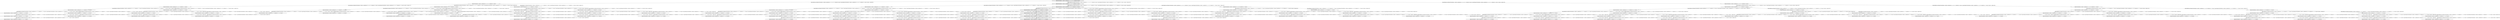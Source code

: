 strict digraph G {
  1 [ style="solid" label="RepartoVertex[index=6, cliente=7, pendientes=[4, 6], visitados=[0, 1, 2, 5, 3, 7], kms=6]" ];
  2 [ style="solid" label="RepartoVertex[index=7, cliente=4, pendientes=[6], visitados=[0, 1, 2, 5, 3, 7, 4], kms=7]" ];
  3 [ style="solid" label="RepartoVertex[index=5, cliente=3, pendientes=[4, 6, 7], visitados=[0, 1, 2, 5, 3], kms=5]" ];
  4 [ style="solid" label="RepartoVertex[index=4, cliente=5, pendientes=[3, 4, 6, 7], visitados=[0, 1, 2, 5], kms=4]" ];
  5 [ style="solid" label="RepartoVertex[index=5, cliente=6, pendientes=[3, 4, 7], visitados=[0, 1, 2, 5, 6], kms=7]" ];
  6 [ style="solid" label="RepartoVertex[index=6, cliente=4, pendientes=[3, 7], visitados=[0, 1, 2, 5, 6, 4], kms=8]" ];
  7 [ style="solid" label="RepartoVertex[index=3, cliente=2, pendientes=[3, 4, 5, 6, 7], visitados=[0, 1, 2], kms=3]" ];
  8 [ style="solid" label="RepartoVertex[index=5, cliente=3, pendientes=[4, 5, 6], visitados=[0, 1, 2, 7, 3], kms=7]" ];
  9 [ style="solid" label="RepartoVertex[index=6, cliente=5, pendientes=[4, 6], visitados=[0, 1, 2, 7, 3, 5], kms=8]" ];
  10 [ style="solid" label="RepartoVertex[index=4, cliente=7, pendientes=[3, 4, 5, 6], visitados=[0, 1, 2, 7], kms=6]" ];
  11 [ style="solid" label="RepartoVertex[index=5, cliente=4, pendientes=[3, 5, 6], visitados=[0, 1, 2, 7, 4], kms=7]" ];
  12 [ style="solid" label="RepartoVertex[index=6, cliente=6, pendientes=[3, 5], visitados=[0, 1, 2, 7, 4, 6], kms=8]" ];
  13 [ style="solid" label="RepartoVertex[index=2, cliente=1, pendientes=[2, 3, 4, 5, 6, 7], visitados=[0, 1], kms=2]" ];
  14 [ style="solid" label="RepartoVertex[index=4, cliente=5, pendientes=[2, 4, 6, 7], visitados=[0, 1, 3, 5], kms=6]" ];
  15 [ style="solid" label="RepartoVertex[index=5, cliente=2, pendientes=[4, 6, 7], visitados=[0, 1, 3, 5, 2], kms=7]" ];
  16 [ style="solid" label="RepartoVertex[index=5, cliente=6, pendientes=[2, 4, 7], visitados=[0, 1, 3, 5, 6], kms=9]" ];
  17 [ style="solid" label="RepartoVertex[index=3, cliente=3, pendientes=[2, 4, 5, 6, 7], visitados=[0, 1, 3], kms=5]" ];
  18 [ style="solid" label="RepartoVertex[index=4, cliente=7, pendientes=[2, 4, 5, 6], visitados=[0, 1, 3, 7], kms=6]" ];
  19 [ style="solid" label="RepartoVertex[index=5, cliente=2, pendientes=[4, 5, 6], visitados=[0, 1, 3, 7, 2], kms=9]" ];
  20 [ style="solid" label="RepartoVertex[index=5, cliente=4, pendientes=[2, 5, 6], visitados=[0, 1, 3, 7, 4], kms=7]" ];
  21 [ style="solid" label="RepartoVertex[index=6, cliente=6, pendientes=[2, 5], visitados=[0, 1, 3, 7, 4, 6], kms=8]" ];
  22 [ style="solid" label="RepartoVertex[index=5, cliente=7, pendientes=[2, 3, 5], visitados=[0, 1, 6, 4, 7], kms=5]" ];
  23 [ style="solid" label="RepartoVertex[index=6, cliente=2, pendientes=[3, 5], visitados=[0, 1, 6, 4, 7, 2], kms=8]" ];
  24 [ style="solid" label="RepartoVertex[index=6, cliente=3, pendientes=[2, 5], visitados=[0, 1, 6, 4, 7, 3], kms=6]" ];
  25 [ style="solid" label="RepartoVertex[index=7, cliente=5, pendientes=[2], visitados=[0, 1, 6, 4, 7, 3, 5], kms=7]" ];
  26 [ style="solid" label="RepartoVertex[index=4, cliente=4, pendientes=[2, 3, 5, 7], visitados=[0, 1, 6, 4], kms=4]" ];
  27 [ style="solid" label="RepartoVertex[index=3, cliente=6, pendientes=[2, 3, 4, 5, 7], visitados=[0, 1, 6], kms=3]" ];
  28 [ style="solid" label="RepartoVertex[index=5, cliente=2, pendientes=[3, 4, 7], visitados=[0, 1, 6, 5, 2], kms=7]" ];
  29 [ style="solid" label="RepartoVertex[index=6, cliente=7, pendientes=[3, 4], visitados=[0, 1, 6, 5, 2, 7], kms=10]" ];
  30 [ style="solid" label="RepartoVertex[index=4, cliente=5, pendientes=[2, 3, 4, 7], visitados=[0, 1, 6, 5], kms=6]" ];
  31 [ style="solid" label="RepartoVertex[index=5, cliente=3, pendientes=[2, 4, 7], visitados=[0, 1, 6, 5, 3], kms=7]" ];
  32 [ style="solid" label="RepartoVertex[index=6, cliente=7, pendientes=[2, 4], visitados=[0, 1, 6, 5, 3, 7], kms=8]" ];
  33 [ style="bold" label="RepartoVertex[index=1, cliente=0, pendientes=[1, 2, 3, 4, 5, 6, 7], visitados=[0], kms=0]" ];
  34 [ style="solid" label="RepartoVertex[index=5, cliente=5, pendientes=[4, 6, 7], visitados=[0, 2, 1, 3, 5], kms=6]" ];
  35 [ style="solid" label="RepartoVertex[index=6, cliente=6, pendientes=[4, 7], visitados=[0, 2, 1, 3, 5, 6], kms=9]" ];
  36 [ style="solid" label="RepartoVertex[index=4, cliente=3, pendientes=[4, 5, 6, 7], visitados=[0, 2, 1, 3], kms=5]" ];
  37 [ style="solid" label="RepartoVertex[index=6, cliente=4, pendientes=[5, 6], visitados=[0, 2, 1, 3, 7, 4], kms=7]" ];
  38 [ style="solid" label="RepartoVertex[index=7, cliente=6, pendientes=[5], visitados=[0, 2, 1, 3, 7, 4, 6], kms=8]" ];
  39 [ style="solid" label="RepartoVertex[index=5, cliente=7, pendientes=[4, 5, 6], visitados=[0, 2, 1, 3, 7], kms=6]" ];
  40 [ style="solid" label="RepartoVertex[index=3, cliente=1, pendientes=[3, 4, 5, 6, 7], visitados=[0, 2, 1], kms=2]" ];
  41 [ style="solid" label="RepartoVertex[index=6, cliente=7, pendientes=[3, 5], visitados=[0, 2, 1, 6, 4, 7], kms=5]" ];
  42 [ style="solid" label="RepartoVertex[index=7, cliente=3, pendientes=[5], visitados=[0, 2, 1, 6, 4, 7, 3], kms=6]" ];
  43 [ style="solid" label="RepartoVertex[index=5, cliente=4, pendientes=[3, 5, 7], visitados=[0, 2, 1, 6, 4], kms=4]" ];
  44 [ style="solid" label="RepartoVertex[index=4, cliente=6, pendientes=[3, 4, 5, 7], visitados=[0, 2, 1, 6], kms=3]" ];
  45 [ style="solid" label="RepartoVertex[index=6, cliente=3, pendientes=[4, 7], visitados=[0, 2, 1, 6, 5, 3], kms=7]" ];
  46 [ style="solid" label="RepartoVertex[index=7, cliente=7, pendientes=[4], visitados=[0, 2, 1, 6, 5, 3, 7], kms=8]" ];
  47 [ style="solid" label="RepartoVertex[index=5, cliente=5, pendientes=[3, 4, 7], visitados=[0, 2, 1, 6, 5], kms=6]" ];
  48 [ style="bold" label="RepartoVertex[index=2, cliente=2, pendientes=[1, 3, 4, 5, 6, 7], visitados=[0, 2], kms=1]" ];
  49 [ style="solid" label="RepartoVertex[index=6, cliente=6, pendientes=[4, 7], visitados=[0, 2, 5, 3, 1, 6], kms=7]" ];
  50 [ style="solid" label="RepartoVertex[index=7, cliente=4, pendientes=[7], visitados=[0, 2, 5, 3, 1, 6, 4], kms=8]" ];
  51 [ style="solid" label="RepartoVertex[index=5, cliente=1, pendientes=[4, 6, 7], visitados=[0, 2, 5, 3, 1], kms=6]" ];
  52 [ style="bold" label="RepartoVertex[index=4, cliente=3, pendientes=[1, 4, 6, 7], visitados=[0, 2, 5, 3], kms=3]" ];
  53 [ style="bold" label="RepartoVertex[index=6, cliente=4, pendientes=[1, 6], visitados=[0, 2, 5, 3, 7, 4], kms=5]" ];
  54 [ style="bold" label="RepartoVertex[index=7, cliente=6, pendientes=[1], visitados=[0, 2, 5, 3, 7, 4, 6], kms=6]" ];
  55 [ style="bold" label="RepartoVertex[index=5, cliente=7, pendientes=[1, 4, 6], visitados=[0, 2, 5, 3, 7], kms=4]" ];
  56 [ style="bold" label="RepartoVertex[index=3, cliente=5, pendientes=[1, 3, 4, 6, 7], visitados=[0, 2, 5], kms=2]" ];
  57 [ style="solid" label="RepartoVertex[index=5, cliente=1, pendientes=[3, 4, 7], visitados=[0, 2, 5, 6, 1], kms=6]" ];
  58 [ style="solid" label="RepartoVertex[index=6, cliente=3, pendientes=[4, 7], visitados=[0, 2, 5, 6, 1, 3], kms=9]" ];
  59 [ style="solid" label="RepartoVertex[index=4, cliente=6, pendientes=[1, 3, 4, 7], visitados=[0, 2, 5, 6], kms=5]" ];
  60 [ style="solid" label="RepartoVertex[index=6, cliente=7, pendientes=[1, 3], visitados=[0, 2, 5, 6, 4, 7], kms=7]" ];
  61 [ style="solid" label="RepartoVertex[index=7, cliente=3, pendientes=[1], visitados=[0, 2, 5, 6, 4, 7, 3], kms=8]" ];
  62 [ style="solid" label="RepartoVertex[index=5, cliente=4, pendientes=[1, 3, 7], visitados=[0, 2, 5, 6, 4], kms=6]" ];
  63 [ style="solid" label="RepartoVertex[index=5, cliente=1, pendientes=[4, 5, 6], visitados=[0, 2, 7, 3, 1], kms=8]" ];
  64 [ style="solid" label="RepartoVertex[index=6, cliente=6, pendientes=[4, 5], visitados=[0, 2, 7, 3, 1, 6], kms=9]" ];
  65 [ style="solid" label="RepartoVertex[index=4, cliente=3, pendientes=[1, 4, 5, 6], visitados=[0, 2, 7, 3], kms=5]" ];
  66 [ style="solid" label="RepartoVertex[index=5, cliente=5, pendientes=[1, 4, 6], visitados=[0, 2, 7, 3, 5], kms=6]" ];
  67 [ style="solid" label="RepartoVertex[index=6, cliente=6, pendientes=[1, 4], visitados=[0, 2, 7, 3, 5, 6], kms=9]" ];
  68 [ style="solid" label="RepartoVertex[index=3, cliente=7, pendientes=[1, 3, 4, 5, 6], visitados=[0, 2, 7], kms=4]" ];
  69 [ style="solid" label="RepartoVertex[index=5, cliente=6, pendientes=[1, 3, 5], visitados=[0, 2, 7, 4, 6], kms=6]" ];
  70 [ style="solid" label="RepartoVertex[index=6, cliente=1, pendientes=[3, 5], visitados=[0, 2, 7, 4, 6, 1], kms=7]" ];
  71 [ style="solid" label="RepartoVertex[index=6, cliente=5, pendientes=[1, 3], visitados=[0, 2, 7, 4, 6, 5], kms=9]" ];
  72 [ style="solid" label="RepartoVertex[index=4, cliente=4, pendientes=[1, 3, 5, 6], visitados=[0, 2, 7, 4], kms=5]" ];
  73 [ style="solid" label="RepartoVertex[index=6, cliente=5, pendientes=[3, 7], visitados=[0, 4, 6, 1, 2, 5], kms=5]" ];
  74 [ style="solid" label="RepartoVertex[index=7, cliente=3, pendientes=[7], visitados=[0, 4, 6, 1, 2, 5, 3], kms=6]" ];
  75 [ style="solid" label="RepartoVertex[index=5, cliente=2, pendientes=[3, 5, 7], visitados=[0, 4, 6, 1, 2], kms=4]" ];
  76 [ style="solid" label="RepartoVertex[index=6, cliente=7, pendientes=[3, 5], visitados=[0, 4, 6, 1, 2, 7], kms=7]" ];
  77 [ style="solid" label="RepartoVertex[index=7, cliente=3, pendientes=[5], visitados=[0, 4, 6, 1, 2, 7, 3], kms=8]" ];
  78 [ style="solid" label="RepartoVertex[index=4, cliente=1, pendientes=[2, 3, 5, 7], visitados=[0, 4, 6, 1], kms=3]" ];
  79 [ style="solid" label="RepartoVertex[index=6, cliente=5, pendientes=[2, 7], visitados=[0, 4, 6, 1, 3, 5], kms=7]" ];
  80 [ style="solid" label="RepartoVertex[index=7, cliente=2, pendientes=[7], visitados=[0, 4, 6, 1, 3, 5, 2], kms=8]" ];
  81 [ style="solid" label="RepartoVertex[index=5, cliente=3, pendientes=[2, 5, 7], visitados=[0, 4, 6, 1, 3], kms=6]" ];
  82 [ style="solid" label="RepartoVertex[index=6, cliente=7, pendientes=[2, 5], visitados=[0, 4, 6, 1, 3, 7], kms=7]" ];
  83 [ style="solid" label="RepartoVertex[index=7, cliente=2, pendientes=[5], visitados=[0, 4, 6, 1, 3, 7, 2], kms=10]" ];
  84 [ style="solid" label="RepartoVertex[index=3, cliente=6, pendientes=[1, 2, 3, 5, 7], visitados=[0, 4, 6], kms=2]" ];
  85 [ style="solid" label="RepartoVertex[index=5, cliente=2, pendientes=[1, 3, 7], visitados=[0, 4, 6, 5, 2], kms=6]" ];
  86 [ style="solid" label="RepartoVertex[index=6, cliente=1, pendientes=[3, 7], visitados=[0, 4, 6, 5, 2, 1], kms=7]" ];
  87 [ style="solid" label="RepartoVertex[index=6, cliente=7, pendientes=[1, 3], visitados=[0, 4, 6, 5, 2, 7], kms=9]" ];
  88 [ style="solid" label="RepartoVertex[index=4, cliente=5, pendientes=[1, 2, 3, 7], visitados=[0, 4, 6, 5], kms=5]" ];
  89 [ style="solid" label="RepartoVertex[index=5, cliente=3, pendientes=[1, 2, 7], visitados=[0, 4, 6, 5, 3], kms=6]" ];
  90 [ style="solid" label="RepartoVertex[index=6, cliente=1, pendientes=[2, 7], visitados=[0, 4, 6, 5, 3, 1], kms=9]" ];
  91 [ style="solid" label="RepartoVertex[index=6, cliente=7, pendientes=[1, 2], visitados=[0, 4, 6, 5, 3, 7], kms=7]" ];
  92 [ style="solid" label="RepartoVertex[index=2, cliente=4, pendientes=[1, 2, 3, 5, 6, 7], visitados=[0, 4], kms=1]" ];
  93 [ style="solid" label="RepartoVertex[index=5, cliente=1, pendientes=[3, 5, 6], visitados=[0, 4, 7, 2, 1], kms=6]" ];
  94 [ style="solid" label="RepartoVertex[index=6, cliente=3, pendientes=[5, 6], visitados=[0, 4, 7, 2, 1, 3], kms=9]" ];
  95 [ style="solid" label="RepartoVertex[index=6, cliente=6, pendientes=[3, 5], visitados=[0, 4, 7, 2, 1, 6], kms=7]" ];
  96 [ style="solid" label="RepartoVertex[index=4, cliente=2, pendientes=[1, 3, 5, 6], visitados=[0, 4, 7, 2], kms=5]" ];
  97 [ style="solid" label="RepartoVertex[index=5, cliente=5, pendientes=[1, 3, 6], visitados=[0, 4, 7, 2, 5], kms=6]" ];
  98 [ style="solid" label="RepartoVertex[index=6, cliente=3, pendientes=[1, 6], visitados=[0, 4, 7, 2, 5, 3], kms=7]" ];
  99 [ style="solid" label="RepartoVertex[index=6, cliente=6, pendientes=[1, 3], visitados=[0, 4, 7, 2, 5, 6], kms=9]" ];
  100 [ style="solid" label="RepartoVertex[index=3, cliente=7, pendientes=[1, 2, 3, 5, 6], visitados=[0, 4, 7], kms=2]" ];
  101 [ style="solid" label="RepartoVertex[index=6, cliente=2, pendientes=[5, 6], visitados=[0, 4, 7, 3, 1, 2], kms=7]" ];
  102 [ style="solid" label="RepartoVertex[index=7, cliente=5, pendientes=[6], visitados=[0, 4, 7, 3, 1, 2, 5], kms=8]" ];
  103 [ style="solid" label="RepartoVertex[index=5, cliente=1, pendientes=[2, 5, 6], visitados=[0, 4, 7, 3, 1], kms=6]" ];
  104 [ style="solid" label="RepartoVertex[index=6, cliente=6, pendientes=[2, 5], visitados=[0, 4, 7, 3, 1, 6], kms=7]" ];
  105 [ style="solid" label="RepartoVertex[index=7, cliente=5, pendientes=[2], visitados=[0, 4, 7, 3, 1, 6, 5], kms=10]" ];
  106 [ style="solid" label="RepartoVertex[index=4, cliente=3, pendientes=[1, 2, 5, 6], visitados=[0, 4, 7, 3], kms=3]" ];
  107 [ style="solid" label="RepartoVertex[index=6, cliente=2, pendientes=[1, 6], visitados=[0, 4, 7, 3, 5, 2], kms=5]" ];
  108 [ style="solid" label="RepartoVertex[index=7, cliente=1, pendientes=[6], visitados=[0, 4, 7, 3, 5, 2, 1], kms=6]" ];
  109 [ style="solid" label="RepartoVertex[index=5, cliente=5, pendientes=[1, 2, 6], visitados=[0, 4, 7, 3, 5], kms=4]" ];
  110 [ style="solid" label="RepartoVertex[index=6, cliente=6, pendientes=[1, 2], visitados=[0, 4, 7, 3, 5, 6], kms=7]" ];
  111 [ style="solid" label="RepartoVertex[index=7, cliente=1, pendientes=[2], visitados=[0, 4, 7, 3, 5, 6, 1], kms=8]" ];
  1 -> 2 [ style="solid" label="RepartoEdge[source=RepartoVertex[index=6, cliente=7, pendientes=[4, 6], visitados=[0, 1, 2, 5, 3, 7], kms=6], target=RepartoVertex[index=7, cliente=4, pendientes=[6], visitados=[0, 1, 2, 5, 3, 7, 4], kms=7], action=4, weight=193.0]" ];
  3 -> 1 [ style="solid" label="RepartoEdge[source=RepartoVertex[index=5, cliente=3, pendientes=[4, 6, 7], visitados=[0, 1, 2, 5, 3], kms=5], target=RepartoVertex[index=6, cliente=7, pendientes=[4, 6], visitados=[0, 1, 2, 5, 3, 7], kms=6], action=7, weight=194.0]" ];
  4 -> 3 [ style="solid" label="RepartoEdge[source=RepartoVertex[index=4, cliente=5, pendientes=[3, 4, 6, 7], visitados=[0, 1, 2, 5], kms=4], target=RepartoVertex[index=5, cliente=3, pendientes=[4, 6, 7], visitados=[0, 1, 2, 5, 3], kms=5], action=3, weight=295.0]" ];
  5 -> 6 [ style="solid" label="RepartoEdge[source=RepartoVertex[index=5, cliente=6, pendientes=[3, 4, 7], visitados=[0, 1, 2, 5, 6], kms=7], target=RepartoVertex[index=6, cliente=4, pendientes=[3, 7], visitados=[0, 1, 2, 5, 6, 4], kms=8], action=4, weight=192.0]" ];
  4 -> 5 [ style="solid" label="RepartoEdge[source=RepartoVertex[index=4, cliente=5, pendientes=[3, 4, 6, 7], visitados=[0, 1, 2, 5], kms=4], target=RepartoVertex[index=5, cliente=6, pendientes=[3, 4, 7], visitados=[0, 1, 2, 5, 6], kms=7], action=6, weight=193.0]" ];
  7 -> 4 [ style="solid" label="RepartoEdge[source=RepartoVertex[index=3, cliente=2, pendientes=[3, 4, 5, 6, 7], visitados=[0, 1, 2], kms=3], target=RepartoVertex[index=4, cliente=5, pendientes=[3, 4, 6, 7], visitados=[0, 1, 2, 5], kms=4], action=5, weight=296.0]" ];
  8 -> 9 [ style="solid" label="RepartoEdge[source=RepartoVertex[index=5, cliente=3, pendientes=[4, 5, 6], visitados=[0, 1, 2, 7, 3], kms=7], target=RepartoVertex[index=6, cliente=5, pendientes=[4, 6], visitados=[0, 1, 2, 7, 3, 5], kms=8], action=5, weight=292.0]" ];
  10 -> 8 [ style="solid" label="RepartoEdge[source=RepartoVertex[index=4, cliente=7, pendientes=[3, 4, 5, 6], visitados=[0, 1, 2, 7], kms=6], target=RepartoVertex[index=5, cliente=3, pendientes=[4, 5, 6], visitados=[0, 1, 2, 7, 3], kms=7], action=3, weight=293.0]" ];
  11 -> 12 [ style="solid" label="RepartoEdge[source=RepartoVertex[index=5, cliente=4, pendientes=[3, 5, 6], visitados=[0, 1, 2, 7, 4], kms=7], target=RepartoVertex[index=6, cliente=6, pendientes=[3, 5], visitados=[0, 1, 2, 7, 4, 6], kms=8], action=6, weight=192.0]" ];
  10 -> 11 [ style="solid" label="RepartoEdge[source=RepartoVertex[index=4, cliente=7, pendientes=[3, 4, 5, 6], visitados=[0, 1, 2, 7], kms=6], target=RepartoVertex[index=5, cliente=4, pendientes=[3, 5, 6], visitados=[0, 1, 2, 7, 4], kms=7], action=4, weight=193.0]" ];
  7 -> 10 [ style="solid" label="RepartoEdge[source=RepartoVertex[index=3, cliente=2, pendientes=[3, 4, 5, 6, 7], visitados=[0, 1, 2], kms=3], target=RepartoVertex[index=4, cliente=7, pendientes=[3, 4, 5, 6], visitados=[0, 1, 2, 7], kms=6], action=7, weight=194.0]" ];
  13 -> 7 [ style="solid" label="RepartoEdge[source=RepartoVertex[index=2, cliente=1, pendientes=[2, 3, 4, 5, 6, 7], visitados=[0, 1], kms=2], target=RepartoVertex[index=3, cliente=2, pendientes=[3, 4, 5, 6, 7], visitados=[0, 1, 2], kms=3], action=2, weight=197.0]" ];
  14 -> 15 [ style="solid" label="RepartoEdge[source=RepartoVertex[index=4, cliente=5, pendientes=[2, 4, 6, 7], visitados=[0, 1, 3, 5], kms=6], target=RepartoVertex[index=5, cliente=2, pendientes=[4, 6, 7], visitados=[0, 1, 3, 5, 2], kms=7], action=2, weight=193.0]" ];
  14 -> 16 [ style="solid" label="RepartoEdge[source=RepartoVertex[index=4, cliente=5, pendientes=[2, 4, 6, 7], visitados=[0, 1, 3, 5], kms=6], target=RepartoVertex[index=5, cliente=6, pendientes=[2, 4, 7], visitados=[0, 1, 3, 5, 6], kms=9], action=6, weight=191.0]" ];
  17 -> 14 [ style="solid" label="RepartoEdge[source=RepartoVertex[index=3, cliente=3, pendientes=[2, 4, 5, 6, 7], visitados=[0, 1, 3], kms=5], target=RepartoVertex[index=4, cliente=5, pendientes=[2, 4, 6, 7], visitados=[0, 1, 3, 5], kms=6], action=5, weight=294.0]" ];
  18 -> 19 [ style="solid" label="RepartoEdge[source=RepartoVertex[index=4, cliente=7, pendientes=[2, 4, 5, 6], visitados=[0, 1, 3, 7], kms=6], target=RepartoVertex[index=5, cliente=2, pendientes=[4, 5, 6], visitados=[0, 1, 3, 7, 2], kms=9], action=2, weight=191.0]" ];
  20 -> 21 [ style="solid" label="RepartoEdge[source=RepartoVertex[index=5, cliente=4, pendientes=[2, 5, 6], visitados=[0, 1, 3, 7, 4], kms=7], target=RepartoVertex[index=6, cliente=6, pendientes=[2, 5], visitados=[0, 1, 3, 7, 4, 6], kms=8], action=6, weight=192.0]" ];
  18 -> 20 [ style="solid" label="RepartoEdge[source=RepartoVertex[index=4, cliente=7, pendientes=[2, 4, 5, 6], visitados=[0, 1, 3, 7], kms=6], target=RepartoVertex[index=5, cliente=4, pendientes=[2, 5, 6], visitados=[0, 1, 3, 7, 4], kms=7], action=4, weight=193.0]" ];
  17 -> 18 [ style="solid" label="RepartoEdge[source=RepartoVertex[index=3, cliente=3, pendientes=[2, 4, 5, 6, 7], visitados=[0, 1, 3], kms=5], target=RepartoVertex[index=4, cliente=7, pendientes=[2, 4, 5, 6], visitados=[0, 1, 3, 7], kms=6], action=7, weight=194.0]" ];
  13 -> 17 [ style="solid" label="RepartoEdge[source=RepartoVertex[index=2, cliente=1, pendientes=[2, 3, 4, 5, 6, 7], visitados=[0, 1], kms=2], target=RepartoVertex[index=3, cliente=3, pendientes=[2, 4, 5, 6, 7], visitados=[0, 1, 3], kms=5], action=3, weight=295.0]" ];
  22 -> 23 [ style="solid" label="RepartoEdge[source=RepartoVertex[index=5, cliente=7, pendientes=[2, 3, 5], visitados=[0, 1, 6, 4, 7], kms=5], target=RepartoVertex[index=6, cliente=2, pendientes=[3, 5], visitados=[0, 1, 6, 4, 7, 2], kms=8], action=2, weight=192.0]" ];
  24 -> 25 [ style="solid" label="RepartoEdge[source=RepartoVertex[index=6, cliente=3, pendientes=[2, 5], visitados=[0, 1, 6, 4, 7, 3], kms=6], target=RepartoVertex[index=7, cliente=5, pendientes=[2], visitados=[0, 1, 6, 4, 7, 3, 5], kms=7], action=5, weight=293.0]" ];
  22 -> 24 [ style="solid" label="RepartoEdge[source=RepartoVertex[index=5, cliente=7, pendientes=[2, 3, 5], visitados=[0, 1, 6, 4, 7], kms=5], target=RepartoVertex[index=6, cliente=3, pendientes=[2, 5], visitados=[0, 1, 6, 4, 7, 3], kms=6], action=3, weight=294.0]" ];
  26 -> 22 [ style="solid" label="RepartoEdge[source=RepartoVertex[index=4, cliente=4, pendientes=[2, 3, 5, 7], visitados=[0, 1, 6, 4], kms=4], target=RepartoVertex[index=5, cliente=7, pendientes=[2, 3, 5], visitados=[0, 1, 6, 4, 7], kms=5], action=7, weight=195.0]" ];
  27 -> 26 [ style="solid" label="RepartoEdge[source=RepartoVertex[index=3, cliente=6, pendientes=[2, 3, 4, 5, 7], visitados=[0, 1, 6], kms=3], target=RepartoVertex[index=4, cliente=4, pendientes=[2, 3, 5, 7], visitados=[0, 1, 6, 4], kms=4], action=4, weight=196.0]" ];
  28 -> 29 [ style="solid" label="RepartoEdge[source=RepartoVertex[index=5, cliente=2, pendientes=[3, 4, 7], visitados=[0, 1, 6, 5, 2], kms=7], target=RepartoVertex[index=6, cliente=7, pendientes=[3, 4], visitados=[0, 1, 6, 5, 2, 7], kms=10], action=7, weight=190.0]" ];
  30 -> 28 [ style="solid" label="RepartoEdge[source=RepartoVertex[index=4, cliente=5, pendientes=[2, 3, 4, 7], visitados=[0, 1, 6, 5], kms=6], target=RepartoVertex[index=5, cliente=2, pendientes=[3, 4, 7], visitados=[0, 1, 6, 5, 2], kms=7], action=2, weight=193.0]" ];
  31 -> 32 [ style="solid" label="RepartoEdge[source=RepartoVertex[index=5, cliente=3, pendientes=[2, 4, 7], visitados=[0, 1, 6, 5, 3], kms=7], target=RepartoVertex[index=6, cliente=7, pendientes=[2, 4], visitados=[0, 1, 6, 5, 3, 7], kms=8], action=7, weight=192.0]" ];
  30 -> 31 [ style="solid" label="RepartoEdge[source=RepartoVertex[index=4, cliente=5, pendientes=[2, 3, 4, 7], visitados=[0, 1, 6, 5], kms=6], target=RepartoVertex[index=5, cliente=3, pendientes=[2, 4, 7], visitados=[0, 1, 6, 5, 3], kms=7], action=3, weight=293.0]" ];
  27 -> 30 [ style="solid" label="RepartoEdge[source=RepartoVertex[index=3, cliente=6, pendientes=[2, 3, 4, 5, 7], visitados=[0, 1, 6], kms=3], target=RepartoVertex[index=4, cliente=5, pendientes=[2, 3, 4, 7], visitados=[0, 1, 6, 5], kms=6], action=5, weight=294.0]" ];
  13 -> 27 [ style="solid" label="RepartoEdge[source=RepartoVertex[index=2, cliente=1, pendientes=[2, 3, 4, 5, 6, 7], visitados=[0, 1], kms=2], target=RepartoVertex[index=3, cliente=6, pendientes=[2, 3, 4, 5, 7], visitados=[0, 1, 6], kms=3], action=6, weight=197.0]" ];
  33 -> 13 [ style="solid" label="RepartoEdge[source=RepartoVertex[index=1, cliente=0, pendientes=[1, 2, 3, 4, 5, 6, 7], visitados=[0], kms=0], target=RepartoVertex[index=2, cliente=1, pendientes=[2, 3, 4, 5, 6, 7], visitados=[0, 1], kms=2], action=1, weight=98.0]" ];
  34 -> 35 [ style="solid" label="RepartoEdge[source=RepartoVertex[index=5, cliente=5, pendientes=[4, 6, 7], visitados=[0, 2, 1, 3, 5], kms=6], target=RepartoVertex[index=6, cliente=6, pendientes=[4, 7], visitados=[0, 2, 1, 3, 5, 6], kms=9], action=6, weight=191.0]" ];
  36 -> 34 [ style="solid" label="RepartoEdge[source=RepartoVertex[index=4, cliente=3, pendientes=[4, 5, 6, 7], visitados=[0, 2, 1, 3], kms=5], target=RepartoVertex[index=5, cliente=5, pendientes=[4, 6, 7], visitados=[0, 2, 1, 3, 5], kms=6], action=5, weight=294.0]" ];
  37 -> 38 [ style="solid" label="RepartoEdge[source=RepartoVertex[index=6, cliente=4, pendientes=[5, 6], visitados=[0, 2, 1, 3, 7, 4], kms=7], target=RepartoVertex[index=7, cliente=6, pendientes=[5], visitados=[0, 2, 1, 3, 7, 4, 6], kms=8], action=6, weight=192.0]" ];
  39 -> 37 [ style="solid" label="RepartoEdge[source=RepartoVertex[index=5, cliente=7, pendientes=[4, 5, 6], visitados=[0, 2, 1, 3, 7], kms=6], target=RepartoVertex[index=6, cliente=4, pendientes=[5, 6], visitados=[0, 2, 1, 3, 7, 4], kms=7], action=4, weight=193.0]" ];
  36 -> 39 [ style="solid" label="RepartoEdge[source=RepartoVertex[index=4, cliente=3, pendientes=[4, 5, 6, 7], visitados=[0, 2, 1, 3], kms=5], target=RepartoVertex[index=5, cliente=7, pendientes=[4, 5, 6], visitados=[0, 2, 1, 3, 7], kms=6], action=7, weight=194.0]" ];
  40 -> 36 [ style="solid" label="RepartoEdge[source=RepartoVertex[index=3, cliente=1, pendientes=[3, 4, 5, 6, 7], visitados=[0, 2, 1], kms=2], target=RepartoVertex[index=4, cliente=3, pendientes=[4, 5, 6, 7], visitados=[0, 2, 1, 3], kms=5], action=3, weight=295.0]" ];
  41 -> 42 [ style="solid" label="RepartoEdge[source=RepartoVertex[index=6, cliente=7, pendientes=[3, 5], visitados=[0, 2, 1, 6, 4, 7], kms=5], target=RepartoVertex[index=7, cliente=3, pendientes=[5], visitados=[0, 2, 1, 6, 4, 7, 3], kms=6], action=3, weight=294.0]" ];
  43 -> 41 [ style="solid" label="RepartoEdge[source=RepartoVertex[index=5, cliente=4, pendientes=[3, 5, 7], visitados=[0, 2, 1, 6, 4], kms=4], target=RepartoVertex[index=6, cliente=7, pendientes=[3, 5], visitados=[0, 2, 1, 6, 4, 7], kms=5], action=7, weight=195.0]" ];
  44 -> 43 [ style="solid" label="RepartoEdge[source=RepartoVertex[index=4, cliente=6, pendientes=[3, 4, 5, 7], visitados=[0, 2, 1, 6], kms=3], target=RepartoVertex[index=5, cliente=4, pendientes=[3, 5, 7], visitados=[0, 2, 1, 6, 4], kms=4], action=4, weight=196.0]" ];
  45 -> 46 [ style="solid" label="RepartoEdge[source=RepartoVertex[index=6, cliente=3, pendientes=[4, 7], visitados=[0, 2, 1, 6, 5, 3], kms=7], target=RepartoVertex[index=7, cliente=7, pendientes=[4], visitados=[0, 2, 1, 6, 5, 3, 7], kms=8], action=7, weight=192.0]" ];
  47 -> 45 [ style="solid" label="RepartoEdge[source=RepartoVertex[index=5, cliente=5, pendientes=[3, 4, 7], visitados=[0, 2, 1, 6, 5], kms=6], target=RepartoVertex[index=6, cliente=3, pendientes=[4, 7], visitados=[0, 2, 1, 6, 5, 3], kms=7], action=3, weight=293.0]" ];
  44 -> 47 [ style="solid" label="RepartoEdge[source=RepartoVertex[index=4, cliente=6, pendientes=[3, 4, 5, 7], visitados=[0, 2, 1, 6], kms=3], target=RepartoVertex[index=5, cliente=5, pendientes=[3, 4, 7], visitados=[0, 2, 1, 6, 5], kms=6], action=5, weight=294.0]" ];
  40 -> 44 [ style="solid" label="RepartoEdge[source=RepartoVertex[index=3, cliente=1, pendientes=[3, 4, 5, 6, 7], visitados=[0, 2, 1], kms=2], target=RepartoVertex[index=4, cliente=6, pendientes=[3, 4, 5, 7], visitados=[0, 2, 1, 6], kms=3], action=6, weight=197.0]" ];
  48 -> 40 [ style="solid" label="RepartoEdge[source=RepartoVertex[index=2, cliente=2, pendientes=[1, 3, 4, 5, 6, 7], visitados=[0, 2], kms=1], target=RepartoVertex[index=3, cliente=1, pendientes=[3, 4, 5, 6, 7], visitados=[0, 2, 1], kms=2], action=1, weight=98.0]" ];
  49 -> 50 [ style="solid" label="RepartoEdge[source=RepartoVertex[index=6, cliente=6, pendientes=[4, 7], visitados=[0, 2, 5, 3, 1, 6], kms=7], target=RepartoVertex[index=7, cliente=4, pendientes=[7], visitados=[0, 2, 5, 3, 1, 6, 4], kms=8], action=4, weight=192.0]" ];
  51 -> 49 [ style="solid" label="RepartoEdge[source=RepartoVertex[index=5, cliente=1, pendientes=[4, 6, 7], visitados=[0, 2, 5, 3, 1], kms=6], target=RepartoVertex[index=6, cliente=6, pendientes=[4, 7], visitados=[0, 2, 5, 3, 1, 6], kms=7], action=6, weight=193.0]" ];
  52 -> 51 [ style="solid" label="RepartoEdge[source=RepartoVertex[index=4, cliente=3, pendientes=[1, 4, 6, 7], visitados=[0, 2, 5, 3], kms=3], target=RepartoVertex[index=5, cliente=1, pendientes=[4, 6, 7], visitados=[0, 2, 5, 3, 1], kms=6], action=1, weight=94.0]" ];
  53 -> 54 [ style="bold" label="RepartoEdge[source=RepartoVertex[index=6, cliente=4, pendientes=[1, 6], visitados=[0, 2, 5, 3, 7, 4], kms=5], target=RepartoVertex[index=7, cliente=6, pendientes=[1], visitados=[0, 2, 5, 3, 7, 4, 6], kms=6], action=6, weight=194.0]" ];
  55 -> 53 [ style="bold" label="RepartoEdge[source=RepartoVertex[index=5, cliente=7, pendientes=[1, 4, 6], visitados=[0, 2, 5, 3, 7], kms=4], target=RepartoVertex[index=6, cliente=4, pendientes=[1, 6], visitados=[0, 2, 5, 3, 7, 4], kms=5], action=4, weight=195.0]" ];
  52 -> 55 [ style="bold" label="RepartoEdge[source=RepartoVertex[index=4, cliente=3, pendientes=[1, 4, 6, 7], visitados=[0, 2, 5, 3], kms=3], target=RepartoVertex[index=5, cliente=7, pendientes=[1, 4, 6], visitados=[0, 2, 5, 3, 7], kms=4], action=7, weight=196.0]" ];
  56 -> 52 [ style="bold" label="RepartoEdge[source=RepartoVertex[index=3, cliente=5, pendientes=[1, 3, 4, 6, 7], visitados=[0, 2, 5], kms=2], target=RepartoVertex[index=4, cliente=3, pendientes=[1, 4, 6, 7], visitados=[0, 2, 5, 3], kms=3], action=3, weight=297.0]" ];
  57 -> 58 [ style="solid" label="RepartoEdge[source=RepartoVertex[index=5, cliente=1, pendientes=[3, 4, 7], visitados=[0, 2, 5, 6, 1], kms=6], target=RepartoVertex[index=6, cliente=3, pendientes=[4, 7], visitados=[0, 2, 5, 6, 1, 3], kms=9], action=3, weight=291.0]" ];
  59 -> 57 [ style="solid" label="RepartoEdge[source=RepartoVertex[index=4, cliente=6, pendientes=[1, 3, 4, 7], visitados=[0, 2, 5, 6], kms=5], target=RepartoVertex[index=5, cliente=1, pendientes=[3, 4, 7], visitados=[0, 2, 5, 6, 1], kms=6], action=1, weight=94.0]" ];
  60 -> 61 [ style="solid" label="RepartoEdge[source=RepartoVertex[index=6, cliente=7, pendientes=[1, 3], visitados=[0, 2, 5, 6, 4, 7], kms=7], target=RepartoVertex[index=7, cliente=3, pendientes=[1], visitados=[0, 2, 5, 6, 4, 7, 3], kms=8], action=3, weight=292.0]" ];
  62 -> 60 [ style="solid" label="RepartoEdge[source=RepartoVertex[index=5, cliente=4, pendientes=[1, 3, 7], visitados=[0, 2, 5, 6, 4], kms=6], target=RepartoVertex[index=6, cliente=7, pendientes=[1, 3], visitados=[0, 2, 5, 6, 4, 7], kms=7], action=7, weight=193.0]" ];
  59 -> 62 [ style="solid" label="RepartoEdge[source=RepartoVertex[index=4, cliente=6, pendientes=[1, 3, 4, 7], visitados=[0, 2, 5, 6], kms=5], target=RepartoVertex[index=5, cliente=4, pendientes=[1, 3, 7], visitados=[0, 2, 5, 6, 4], kms=6], action=4, weight=194.0]" ];
  56 -> 59 [ style="solid" label="RepartoEdge[source=RepartoVertex[index=3, cliente=5, pendientes=[1, 3, 4, 6, 7], visitados=[0, 2, 5], kms=2], target=RepartoVertex[index=4, cliente=6, pendientes=[1, 3, 4, 7], visitados=[0, 2, 5, 6], kms=5], action=6, weight=195.0]" ];
  48 -> 56 [ style="bold" label="RepartoEdge[source=RepartoVertex[index=2, cliente=2, pendientes=[1, 3, 4, 5, 6, 7], visitados=[0, 2], kms=1], target=RepartoVertex[index=3, cliente=5, pendientes=[1, 3, 4, 6, 7], visitados=[0, 2, 5], kms=2], action=5, weight=298.0]" ];
  63 -> 64 [ style="solid" label="RepartoEdge[source=RepartoVertex[index=5, cliente=1, pendientes=[4, 5, 6], visitados=[0, 2, 7, 3, 1], kms=8], target=RepartoVertex[index=6, cliente=6, pendientes=[4, 5], visitados=[0, 2, 7, 3, 1, 6], kms=9], action=6, weight=191.0]" ];
  65 -> 63 [ style="solid" label="RepartoEdge[source=RepartoVertex[index=4, cliente=3, pendientes=[1, 4, 5, 6], visitados=[0, 2, 7, 3], kms=5], target=RepartoVertex[index=5, cliente=1, pendientes=[4, 5, 6], visitados=[0, 2, 7, 3, 1], kms=8], action=1, weight=92.0]" ];
  66 -> 67 [ style="solid" label="RepartoEdge[source=RepartoVertex[index=5, cliente=5, pendientes=[1, 4, 6], visitados=[0, 2, 7, 3, 5], kms=6], target=RepartoVertex[index=6, cliente=6, pendientes=[1, 4], visitados=[0, 2, 7, 3, 5, 6], kms=9], action=6, weight=191.0]" ];
  65 -> 66 [ style="solid" label="RepartoEdge[source=RepartoVertex[index=4, cliente=3, pendientes=[1, 4, 5, 6], visitados=[0, 2, 7, 3], kms=5], target=RepartoVertex[index=5, cliente=5, pendientes=[1, 4, 6], visitados=[0, 2, 7, 3, 5], kms=6], action=5, weight=294.0]" ];
  68 -> 65 [ style="solid" label="RepartoEdge[source=RepartoVertex[index=3, cliente=7, pendientes=[1, 3, 4, 5, 6], visitados=[0, 2, 7], kms=4], target=RepartoVertex[index=4, cliente=3, pendientes=[1, 4, 5, 6], visitados=[0, 2, 7, 3], kms=5], action=3, weight=295.0]" ];
  69 -> 70 [ style="solid" label="RepartoEdge[source=RepartoVertex[index=5, cliente=6, pendientes=[1, 3, 5], visitados=[0, 2, 7, 4, 6], kms=6], target=RepartoVertex[index=6, cliente=1, pendientes=[3, 5], visitados=[0, 2, 7, 4, 6, 1], kms=7], action=1, weight=93.0]" ];
  69 -> 71 [ style="solid" label="RepartoEdge[source=RepartoVertex[index=5, cliente=6, pendientes=[1, 3, 5], visitados=[0, 2, 7, 4, 6], kms=6], target=RepartoVertex[index=6, cliente=5, pendientes=[1, 3], visitados=[0, 2, 7, 4, 6, 5], kms=9], action=5, weight=291.0]" ];
  72 -> 69 [ style="solid" label="RepartoEdge[source=RepartoVertex[index=4, cliente=4, pendientes=[1, 3, 5, 6], visitados=[0, 2, 7, 4], kms=5], target=RepartoVertex[index=5, cliente=6, pendientes=[1, 3, 5], visitados=[0, 2, 7, 4, 6], kms=6], action=6, weight=194.0]" ];
  68 -> 72 [ style="solid" label="RepartoEdge[source=RepartoVertex[index=3, cliente=7, pendientes=[1, 3, 4, 5, 6], visitados=[0, 2, 7], kms=4], target=RepartoVertex[index=4, cliente=4, pendientes=[1, 3, 5, 6], visitados=[0, 2, 7, 4], kms=5], action=4, weight=195.0]" ];
  48 -> 68 [ style="solid" label="RepartoEdge[source=RepartoVertex[index=2, cliente=2, pendientes=[1, 3, 4, 5, 6, 7], visitados=[0, 2], kms=1], target=RepartoVertex[index=3, cliente=7, pendientes=[1, 3, 4, 5, 6], visitados=[0, 2, 7], kms=4], action=7, weight=196.0]" ];
  33 -> 48 [ style="bold" label="RepartoEdge[source=RepartoVertex[index=1, cliente=0, pendientes=[1, 2, 3, 4, 5, 6, 7], visitados=[0], kms=0], target=RepartoVertex[index=2, cliente=2, pendientes=[1, 3, 4, 5, 6, 7], visitados=[0, 2], kms=1], action=2, weight=199.0]" ];
  73 -> 74 [ style="solid" label="RepartoEdge[source=RepartoVertex[index=6, cliente=5, pendientes=[3, 7], visitados=[0, 4, 6, 1, 2, 5], kms=5], target=RepartoVertex[index=7, cliente=3, pendientes=[7], visitados=[0, 4, 6, 1, 2, 5, 3], kms=6], action=3, weight=294.0]" ];
  75 -> 73 [ style="solid" label="RepartoEdge[source=RepartoVertex[index=5, cliente=2, pendientes=[3, 5, 7], visitados=[0, 4, 6, 1, 2], kms=4], target=RepartoVertex[index=6, cliente=5, pendientes=[3, 7], visitados=[0, 4, 6, 1, 2, 5], kms=5], action=5, weight=295.0]" ];
  76 -> 77 [ style="solid" label="RepartoEdge[source=RepartoVertex[index=6, cliente=7, pendientes=[3, 5], visitados=[0, 4, 6, 1, 2, 7], kms=7], target=RepartoVertex[index=7, cliente=3, pendientes=[5], visitados=[0, 4, 6, 1, 2, 7, 3], kms=8], action=3, weight=292.0]" ];
  75 -> 76 [ style="solid" label="RepartoEdge[source=RepartoVertex[index=5, cliente=2, pendientes=[3, 5, 7], visitados=[0, 4, 6, 1, 2], kms=4], target=RepartoVertex[index=6, cliente=7, pendientes=[3, 5], visitados=[0, 4, 6, 1, 2, 7], kms=7], action=7, weight=193.0]" ];
  78 -> 75 [ style="solid" label="RepartoEdge[source=RepartoVertex[index=4, cliente=1, pendientes=[2, 3, 5, 7], visitados=[0, 4, 6, 1], kms=3], target=RepartoVertex[index=5, cliente=2, pendientes=[3, 5, 7], visitados=[0, 4, 6, 1, 2], kms=4], action=2, weight=196.0]" ];
  79 -> 80 [ style="solid" label="RepartoEdge[source=RepartoVertex[index=6, cliente=5, pendientes=[2, 7], visitados=[0, 4, 6, 1, 3, 5], kms=7], target=RepartoVertex[index=7, cliente=2, pendientes=[7], visitados=[0, 4, 6, 1, 3, 5, 2], kms=8], action=2, weight=192.0]" ];
  81 -> 79 [ style="solid" label="RepartoEdge[source=RepartoVertex[index=5, cliente=3, pendientes=[2, 5, 7], visitados=[0, 4, 6, 1, 3], kms=6], target=RepartoVertex[index=6, cliente=5, pendientes=[2, 7], visitados=[0, 4, 6, 1, 3, 5], kms=7], action=5, weight=293.0]" ];
  82 -> 83 [ style="solid" label="RepartoEdge[source=RepartoVertex[index=6, cliente=7, pendientes=[2, 5], visitados=[0, 4, 6, 1, 3, 7], kms=7], target=RepartoVertex[index=7, cliente=2, pendientes=[5], visitados=[0, 4, 6, 1, 3, 7, 2], kms=10], action=2, weight=190.0]" ];
  81 -> 82 [ style="solid" label="RepartoEdge[source=RepartoVertex[index=5, cliente=3, pendientes=[2, 5, 7], visitados=[0, 4, 6, 1, 3], kms=6], target=RepartoVertex[index=6, cliente=7, pendientes=[2, 5], visitados=[0, 4, 6, 1, 3, 7], kms=7], action=7, weight=193.0]" ];
  78 -> 81 [ style="solid" label="RepartoEdge[source=RepartoVertex[index=4, cliente=1, pendientes=[2, 3, 5, 7], visitados=[0, 4, 6, 1], kms=3], target=RepartoVertex[index=5, cliente=3, pendientes=[2, 5, 7], visitados=[0, 4, 6, 1, 3], kms=6], action=3, weight=294.0]" ];
  84 -> 78 [ style="solid" label="RepartoEdge[source=RepartoVertex[index=3, cliente=6, pendientes=[1, 2, 3, 5, 7], visitados=[0, 4, 6], kms=2], target=RepartoVertex[index=4, cliente=1, pendientes=[2, 3, 5, 7], visitados=[0, 4, 6, 1], kms=3], action=1, weight=97.0]" ];
  85 -> 86 [ style="solid" label="RepartoEdge[source=RepartoVertex[index=5, cliente=2, pendientes=[1, 3, 7], visitados=[0, 4, 6, 5, 2], kms=6], target=RepartoVertex[index=6, cliente=1, pendientes=[3, 7], visitados=[0, 4, 6, 5, 2, 1], kms=7], action=1, weight=93.0]" ];
  85 -> 87 [ style="solid" label="RepartoEdge[source=RepartoVertex[index=5, cliente=2, pendientes=[1, 3, 7], visitados=[0, 4, 6, 5, 2], kms=6], target=RepartoVertex[index=6, cliente=7, pendientes=[1, 3], visitados=[0, 4, 6, 5, 2, 7], kms=9], action=7, weight=191.0]" ];
  88 -> 85 [ style="solid" label="RepartoEdge[source=RepartoVertex[index=4, cliente=5, pendientes=[1, 2, 3, 7], visitados=[0, 4, 6, 5], kms=5], target=RepartoVertex[index=5, cliente=2, pendientes=[1, 3, 7], visitados=[0, 4, 6, 5, 2], kms=6], action=2, weight=194.0]" ];
  89 -> 90 [ style="solid" label="RepartoEdge[source=RepartoVertex[index=5, cliente=3, pendientes=[1, 2, 7], visitados=[0, 4, 6, 5, 3], kms=6], target=RepartoVertex[index=6, cliente=1, pendientes=[2, 7], visitados=[0, 4, 6, 5, 3, 1], kms=9], action=1, weight=91.0]" ];
  89 -> 91 [ style="solid" label="RepartoEdge[source=RepartoVertex[index=5, cliente=3, pendientes=[1, 2, 7], visitados=[0, 4, 6, 5, 3], kms=6], target=RepartoVertex[index=6, cliente=7, pendientes=[1, 2], visitados=[0, 4, 6, 5, 3, 7], kms=7], action=7, weight=193.0]" ];
  88 -> 89 [ style="solid" label="RepartoEdge[source=RepartoVertex[index=4, cliente=5, pendientes=[1, 2, 3, 7], visitados=[0, 4, 6, 5], kms=5], target=RepartoVertex[index=5, cliente=3, pendientes=[1, 2, 7], visitados=[0, 4, 6, 5, 3], kms=6], action=3, weight=294.0]" ];
  84 -> 88 [ style="solid" label="RepartoEdge[source=RepartoVertex[index=3, cliente=6, pendientes=[1, 2, 3, 5, 7], visitados=[0, 4, 6], kms=2], target=RepartoVertex[index=4, cliente=5, pendientes=[1, 2, 3, 7], visitados=[0, 4, 6, 5], kms=5], action=5, weight=295.0]" ];
  92 -> 84 [ style="solid" label="RepartoEdge[source=RepartoVertex[index=2, cliente=4, pendientes=[1, 2, 3, 5, 6, 7], visitados=[0, 4], kms=1], target=RepartoVertex[index=3, cliente=6, pendientes=[1, 2, 3, 5, 7], visitados=[0, 4, 6], kms=2], action=6, weight=198.0]" ];
  93 -> 94 [ style="solid" label="RepartoEdge[source=RepartoVertex[index=5, cliente=1, pendientes=[3, 5, 6], visitados=[0, 4, 7, 2, 1], kms=6], target=RepartoVertex[index=6, cliente=3, pendientes=[5, 6], visitados=[0, 4, 7, 2, 1, 3], kms=9], action=3, weight=291.0]" ];
  93 -> 95 [ style="solid" label="RepartoEdge[source=RepartoVertex[index=5, cliente=1, pendientes=[3, 5, 6], visitados=[0, 4, 7, 2, 1], kms=6], target=RepartoVertex[index=6, cliente=6, pendientes=[3, 5], visitados=[0, 4, 7, 2, 1, 6], kms=7], action=6, weight=193.0]" ];
  96 -> 93 [ style="solid" label="RepartoEdge[source=RepartoVertex[index=4, cliente=2, pendientes=[1, 3, 5, 6], visitados=[0, 4, 7, 2], kms=5], target=RepartoVertex[index=5, cliente=1, pendientes=[3, 5, 6], visitados=[0, 4, 7, 2, 1], kms=6], action=1, weight=94.0]" ];
  97 -> 98 [ style="solid" label="RepartoEdge[source=RepartoVertex[index=5, cliente=5, pendientes=[1, 3, 6], visitados=[0, 4, 7, 2, 5], kms=6], target=RepartoVertex[index=6, cliente=3, pendientes=[1, 6], visitados=[0, 4, 7, 2, 5, 3], kms=7], action=3, weight=293.0]" ];
  97 -> 99 [ style="solid" label="RepartoEdge[source=RepartoVertex[index=5, cliente=5, pendientes=[1, 3, 6], visitados=[0, 4, 7, 2, 5], kms=6], target=RepartoVertex[index=6, cliente=6, pendientes=[1, 3], visitados=[0, 4, 7, 2, 5, 6], kms=9], action=6, weight=191.0]" ];
  96 -> 97 [ style="solid" label="RepartoEdge[source=RepartoVertex[index=4, cliente=2, pendientes=[1, 3, 5, 6], visitados=[0, 4, 7, 2], kms=5], target=RepartoVertex[index=5, cliente=5, pendientes=[1, 3, 6], visitados=[0, 4, 7, 2, 5], kms=6], action=5, weight=294.0]" ];
  100 -> 96 [ style="solid" label="RepartoEdge[source=RepartoVertex[index=3, cliente=7, pendientes=[1, 2, 3, 5, 6], visitados=[0, 4, 7], kms=2], target=RepartoVertex[index=4, cliente=2, pendientes=[1, 3, 5, 6], visitados=[0, 4, 7, 2], kms=5], action=2, weight=195.0]" ];
  101 -> 102 [ style="solid" label="RepartoEdge[source=RepartoVertex[index=6, cliente=2, pendientes=[5, 6], visitados=[0, 4, 7, 3, 1, 2], kms=7], target=RepartoVertex[index=7, cliente=5, pendientes=[6], visitados=[0, 4, 7, 3, 1, 2, 5], kms=8], action=5, weight=292.0]" ];
  103 -> 101 [ style="solid" label="RepartoEdge[source=RepartoVertex[index=5, cliente=1, pendientes=[2, 5, 6], visitados=[0, 4, 7, 3, 1], kms=6], target=RepartoVertex[index=6, cliente=2, pendientes=[5, 6], visitados=[0, 4, 7, 3, 1, 2], kms=7], action=2, weight=193.0]" ];
  104 -> 105 [ style="solid" label="RepartoEdge[source=RepartoVertex[index=6, cliente=6, pendientes=[2, 5], visitados=[0, 4, 7, 3, 1, 6], kms=7], target=RepartoVertex[index=7, cliente=5, pendientes=[2], visitados=[0, 4, 7, 3, 1, 6, 5], kms=10], action=5, weight=290.0]" ];
  103 -> 104 [ style="solid" label="RepartoEdge[source=RepartoVertex[index=5, cliente=1, pendientes=[2, 5, 6], visitados=[0, 4, 7, 3, 1], kms=6], target=RepartoVertex[index=6, cliente=6, pendientes=[2, 5], visitados=[0, 4, 7, 3, 1, 6], kms=7], action=6, weight=193.0]" ];
  106 -> 103 [ style="solid" label="RepartoEdge[source=RepartoVertex[index=4, cliente=3, pendientes=[1, 2, 5, 6], visitados=[0, 4, 7, 3], kms=3], target=RepartoVertex[index=5, cliente=1, pendientes=[2, 5, 6], visitados=[0, 4, 7, 3, 1], kms=6], action=1, weight=94.0]" ];
  107 -> 108 [ style="solid" label="RepartoEdge[source=RepartoVertex[index=6, cliente=2, pendientes=[1, 6], visitados=[0, 4, 7, 3, 5, 2], kms=5], target=RepartoVertex[index=7, cliente=1, pendientes=[6], visitados=[0, 4, 7, 3, 5, 2, 1], kms=6], action=1, weight=94.0]" ];
  109 -> 107 [ style="solid" label="RepartoEdge[source=RepartoVertex[index=5, cliente=5, pendientes=[1, 2, 6], visitados=[0, 4, 7, 3, 5], kms=4], target=RepartoVertex[index=6, cliente=2, pendientes=[1, 6], visitados=[0, 4, 7, 3, 5, 2], kms=5], action=2, weight=195.0]" ];
  110 -> 111 [ style="solid" label="RepartoEdge[source=RepartoVertex[index=6, cliente=6, pendientes=[1, 2], visitados=[0, 4, 7, 3, 5, 6], kms=7], target=RepartoVertex[index=7, cliente=1, pendientes=[2], visitados=[0, 4, 7, 3, 5, 6, 1], kms=8], action=1, weight=92.0]" ];
  109 -> 110 [ style="solid" label="RepartoEdge[source=RepartoVertex[index=5, cliente=5, pendientes=[1, 2, 6], visitados=[0, 4, 7, 3, 5], kms=4], target=RepartoVertex[index=6, cliente=6, pendientes=[1, 2], visitados=[0, 4, 7, 3, 5, 6], kms=7], action=6, weight=193.0]" ];
  106 -> 109 [ style="solid" label="RepartoEdge[source=RepartoVertex[index=4, cliente=3, pendientes=[1, 2, 5, 6], visitados=[0, 4, 7, 3], kms=3], target=RepartoVertex[index=5, cliente=5, pendientes=[1, 2, 6], visitados=[0, 4, 7, 3, 5], kms=4], action=5, weight=296.0]" ];
  100 -> 106 [ style="solid" label="RepartoEdge[source=RepartoVertex[index=3, cliente=7, pendientes=[1, 2, 3, 5, 6], visitados=[0, 4, 7], kms=2], target=RepartoVertex[index=4, cliente=3, pendientes=[1, 2, 5, 6], visitados=[0, 4, 7, 3], kms=3], action=3, weight=297.0]" ];
  92 -> 100 [ style="solid" label="RepartoEdge[source=RepartoVertex[index=2, cliente=4, pendientes=[1, 2, 3, 5, 6, 7], visitados=[0, 4], kms=1], target=RepartoVertex[index=3, cliente=7, pendientes=[1, 2, 3, 5, 6], visitados=[0, 4, 7], kms=2], action=7, weight=198.0]" ];
  33 -> 92 [ style="solid" label="RepartoEdge[source=RepartoVertex[index=1, cliente=0, pendientes=[1, 2, 3, 4, 5, 6, 7], visitados=[0], kms=0], target=RepartoVertex[index=2, cliente=4, pendientes=[1, 2, 3, 5, 6, 7], visitados=[0, 4], kms=1], action=4, weight=199.0]" ];
}
